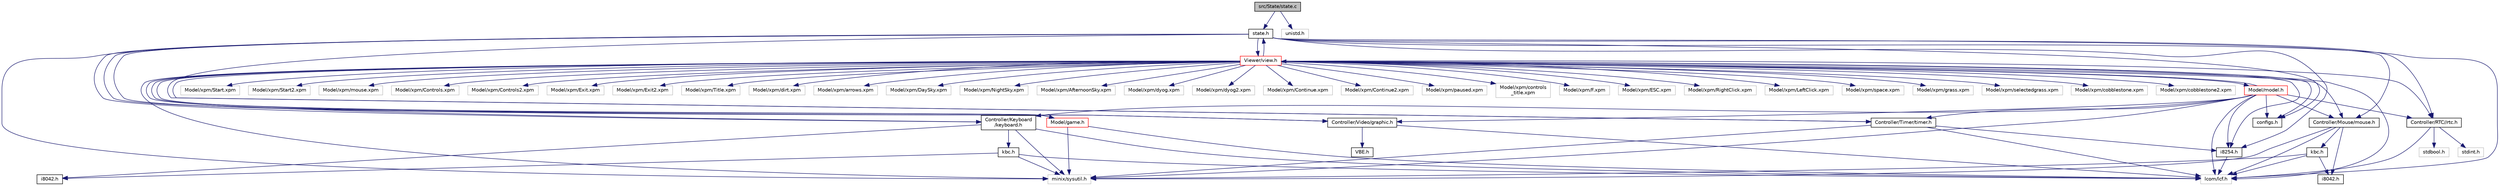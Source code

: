 digraph "src/State/state.c"
{
 // LATEX_PDF_SIZE
  edge [fontname="Helvetica",fontsize="10",labelfontname="Helvetica",labelfontsize="10"];
  node [fontname="Helvetica",fontsize="10",shape=record];
  Node1 [label="src/State/state.c",height=0.2,width=0.4,color="black", fillcolor="grey75", style="filled", fontcolor="black",tooltip=" "];
  Node1 -> Node2 [color="midnightblue",fontsize="10",style="solid"];
  Node2 [label="state.h",height=0.2,width=0.4,color="black", fillcolor="white", style="filled",URL="$state_8h.html",tooltip=" "];
  Node2 -> Node3 [color="midnightblue",fontsize="10",style="solid"];
  Node3 [label="minix/sysutil.h",height=0.2,width=0.4,color="grey75", fillcolor="white", style="filled",tooltip=" "];
  Node2 -> Node4 [color="midnightblue",fontsize="10",style="solid"];
  Node4 [label="lcom/lcf.h",height=0.2,width=0.4,color="grey75", fillcolor="white", style="filled",tooltip=" "];
  Node2 -> Node5 [color="midnightblue",fontsize="10",style="solid"];
  Node5 [label="Controller/Timer/timer.h",height=0.2,width=0.4,color="black", fillcolor="white", style="filled",URL="$timer_8h.html",tooltip=" "];
  Node5 -> Node3 [color="midnightblue",fontsize="10",style="solid"];
  Node5 -> Node4 [color="midnightblue",fontsize="10",style="solid"];
  Node5 -> Node6 [color="midnightblue",fontsize="10",style="solid"];
  Node6 [label="i8254.h",height=0.2,width=0.4,color="black", fillcolor="white", style="filled",URL="$i8254_8h.html",tooltip=" "];
  Node6 -> Node4 [color="midnightblue",fontsize="10",style="solid"];
  Node2 -> Node6 [color="midnightblue",fontsize="10",style="solid"];
  Node2 -> Node7 [color="midnightblue",fontsize="10",style="solid"];
  Node7 [label="Controller/Video/graphic.h",height=0.2,width=0.4,color="black", fillcolor="white", style="filled",URL="$graphic_8h.html",tooltip=" "];
  Node7 -> Node4 [color="midnightblue",fontsize="10",style="solid"];
  Node7 -> Node8 [color="midnightblue",fontsize="10",style="solid"];
  Node8 [label="VBE.h",height=0.2,width=0.4,color="black", fillcolor="white", style="filled",URL="$VBE_8h.html",tooltip=" "];
  Node2 -> Node9 [color="midnightblue",fontsize="10",style="solid"];
  Node9 [label="Controller/Keyboard\l/keyboard.h",height=0.2,width=0.4,color="black", fillcolor="white", style="filled",URL="$keyboard_8h.html",tooltip=" "];
  Node9 -> Node3 [color="midnightblue",fontsize="10",style="solid"];
  Node9 -> Node4 [color="midnightblue",fontsize="10",style="solid"];
  Node9 -> Node10 [color="midnightblue",fontsize="10",style="solid"];
  Node10 [label="i8042.h",height=0.2,width=0.4,color="black", fillcolor="white", style="filled",URL="$Keyboard_2i8042_8h.html",tooltip=" "];
  Node9 -> Node11 [color="midnightblue",fontsize="10",style="solid"];
  Node11 [label="kbc.h",height=0.2,width=0.4,color="black", fillcolor="white", style="filled",URL="$Keyboard_2kbc_8h.html",tooltip=" "];
  Node11 -> Node3 [color="midnightblue",fontsize="10",style="solid"];
  Node11 -> Node10 [color="midnightblue",fontsize="10",style="solid"];
  Node11 -> Node4 [color="midnightblue",fontsize="10",style="solid"];
  Node2 -> Node12 [color="midnightblue",fontsize="10",style="solid"];
  Node12 [label="Controller/Mouse/mouse.h",height=0.2,width=0.4,color="black", fillcolor="white", style="filled",URL="$mouse_8h.html",tooltip=" "];
  Node12 -> Node3 [color="midnightblue",fontsize="10",style="solid"];
  Node12 -> Node4 [color="midnightblue",fontsize="10",style="solid"];
  Node12 -> Node13 [color="midnightblue",fontsize="10",style="solid"];
  Node13 [label="i8042.h",height=0.2,width=0.4,color="black", fillcolor="white", style="filled",URL="$Mouse_2i8042_8h.html",tooltip=" "];
  Node12 -> Node14 [color="midnightblue",fontsize="10",style="solid"];
  Node14 [label="kbc.h",height=0.2,width=0.4,color="black", fillcolor="white", style="filled",URL="$Mouse_2kbc_8h.html",tooltip=" "];
  Node14 -> Node3 [color="midnightblue",fontsize="10",style="solid"];
  Node14 -> Node13 [color="midnightblue",fontsize="10",style="solid"];
  Node14 -> Node4 [color="midnightblue",fontsize="10",style="solid"];
  Node2 -> Node15 [color="midnightblue",fontsize="10",style="solid"];
  Node15 [label="Controller/RTC//rtc.h",height=0.2,width=0.4,color="black", fillcolor="white", style="filled",URL="$rtc_8h.html",tooltip=" "];
  Node15 -> Node4 [color="midnightblue",fontsize="10",style="solid"];
  Node15 -> Node16 [color="midnightblue",fontsize="10",style="solid"];
  Node16 [label="stdbool.h",height=0.2,width=0.4,color="grey75", fillcolor="white", style="filled",tooltip=" "];
  Node15 -> Node17 [color="midnightblue",fontsize="10",style="solid"];
  Node17 [label="stdint.h",height=0.2,width=0.4,color="grey75", fillcolor="white", style="filled",tooltip=" "];
  Node2 -> Node18 [color="midnightblue",fontsize="10",style="solid"];
  Node18 [label="configs.h",height=0.2,width=0.4,color="black", fillcolor="white", style="filled",URL="$configs_8h.html",tooltip=" "];
  Node2 -> Node19 [color="midnightblue",fontsize="10",style="solid"];
  Node19 [label="Viewer/view.h",height=0.2,width=0.4,color="red", fillcolor="white", style="filled",URL="$view_8h.html",tooltip=" "];
  Node19 -> Node3 [color="midnightblue",fontsize="10",style="solid"];
  Node19 -> Node4 [color="midnightblue",fontsize="10",style="solid"];
  Node19 -> Node5 [color="midnightblue",fontsize="10",style="solid"];
  Node19 -> Node6 [color="midnightblue",fontsize="10",style="solid"];
  Node19 -> Node7 [color="midnightblue",fontsize="10",style="solid"];
  Node19 -> Node9 [color="midnightblue",fontsize="10",style="solid"];
  Node19 -> Node12 [color="midnightblue",fontsize="10",style="solid"];
  Node19 -> Node15 [color="midnightblue",fontsize="10",style="solid"];
  Node19 -> Node20 [color="midnightblue",fontsize="10",style="solid"];
  Node20 [label="Model/model.h",height=0.2,width=0.4,color="red", fillcolor="white", style="filled",URL="$model_8h.html",tooltip=" "];
  Node20 -> Node3 [color="midnightblue",fontsize="10",style="solid"];
  Node20 -> Node4 [color="midnightblue",fontsize="10",style="solid"];
  Node20 -> Node5 [color="midnightblue",fontsize="10",style="solid"];
  Node20 -> Node6 [color="midnightblue",fontsize="10",style="solid"];
  Node20 -> Node7 [color="midnightblue",fontsize="10",style="solid"];
  Node20 -> Node9 [color="midnightblue",fontsize="10",style="solid"];
  Node20 -> Node12 [color="midnightblue",fontsize="10",style="solid"];
  Node20 -> Node15 [color="midnightblue",fontsize="10",style="solid"];
  Node20 -> Node18 [color="midnightblue",fontsize="10",style="solid"];
  Node20 -> Node19 [color="midnightblue",fontsize="10",style="solid"];
  Node19 -> Node22 [color="midnightblue",fontsize="10",style="solid"];
  Node22 [label="Model/game.h",height=0.2,width=0.4,color="red", fillcolor="white", style="filled",URL="$game_8h.html",tooltip=" "];
  Node22 -> Node3 [color="midnightblue",fontsize="10",style="solid"];
  Node22 -> Node4 [color="midnightblue",fontsize="10",style="solid"];
  Node19 -> Node18 [color="midnightblue",fontsize="10",style="solid"];
  Node19 -> Node2 [color="midnightblue",fontsize="10",style="solid"];
  Node19 -> Node23 [color="midnightblue",fontsize="10",style="solid"];
  Node23 [label="Model/xpm/Start.xpm",height=0.2,width=0.4,color="grey75", fillcolor="white", style="filled",tooltip=" "];
  Node19 -> Node24 [color="midnightblue",fontsize="10",style="solid"];
  Node24 [label="Model/xpm/Start2.xpm",height=0.2,width=0.4,color="grey75", fillcolor="white", style="filled",tooltip=" "];
  Node19 -> Node25 [color="midnightblue",fontsize="10",style="solid"];
  Node25 [label="Model/xpm/mouse.xpm",height=0.2,width=0.4,color="grey75", fillcolor="white", style="filled",tooltip=" "];
  Node19 -> Node26 [color="midnightblue",fontsize="10",style="solid"];
  Node26 [label="Model/xpm/Controls.xpm",height=0.2,width=0.4,color="grey75", fillcolor="white", style="filled",tooltip=" "];
  Node19 -> Node27 [color="midnightblue",fontsize="10",style="solid"];
  Node27 [label="Model/xpm/Controls2.xpm",height=0.2,width=0.4,color="grey75", fillcolor="white", style="filled",tooltip=" "];
  Node19 -> Node28 [color="midnightblue",fontsize="10",style="solid"];
  Node28 [label="Model/xpm/Exit.xpm",height=0.2,width=0.4,color="grey75", fillcolor="white", style="filled",tooltip=" "];
  Node19 -> Node29 [color="midnightblue",fontsize="10",style="solid"];
  Node29 [label="Model/xpm/Exit2.xpm",height=0.2,width=0.4,color="grey75", fillcolor="white", style="filled",tooltip=" "];
  Node19 -> Node30 [color="midnightblue",fontsize="10",style="solid"];
  Node30 [label="Model/xpm/Title.xpm",height=0.2,width=0.4,color="grey75", fillcolor="white", style="filled",tooltip=" "];
  Node19 -> Node31 [color="midnightblue",fontsize="10",style="solid"];
  Node31 [label="Model/xpm/dirt.xpm",height=0.2,width=0.4,color="grey75", fillcolor="white", style="filled",tooltip=" "];
  Node19 -> Node32 [color="midnightblue",fontsize="10",style="solid"];
  Node32 [label="Model/xpm/arrows.xpm",height=0.2,width=0.4,color="grey75", fillcolor="white", style="filled",tooltip=" "];
  Node19 -> Node33 [color="midnightblue",fontsize="10",style="solid"];
  Node33 [label="Model/xpm/DaySky.xpm",height=0.2,width=0.4,color="grey75", fillcolor="white", style="filled",tooltip=" "];
  Node19 -> Node34 [color="midnightblue",fontsize="10",style="solid"];
  Node34 [label="Model/xpm/NightSky.xpm",height=0.2,width=0.4,color="grey75", fillcolor="white", style="filled",tooltip=" "];
  Node19 -> Node35 [color="midnightblue",fontsize="10",style="solid"];
  Node35 [label="Model/xpm/AfternoonSky.xpm",height=0.2,width=0.4,color="grey75", fillcolor="white", style="filled",tooltip=" "];
  Node19 -> Node36 [color="midnightblue",fontsize="10",style="solid"];
  Node36 [label="Model/xpm/dyog.xpm",height=0.2,width=0.4,color="grey75", fillcolor="white", style="filled",tooltip=" "];
  Node19 -> Node37 [color="midnightblue",fontsize="10",style="solid"];
  Node37 [label="Model/xpm/dyog2.xpm",height=0.2,width=0.4,color="grey75", fillcolor="white", style="filled",tooltip=" "];
  Node19 -> Node38 [color="midnightblue",fontsize="10",style="solid"];
  Node38 [label="Model/xpm/Continue.xpm",height=0.2,width=0.4,color="grey75", fillcolor="white", style="filled",tooltip=" "];
  Node19 -> Node39 [color="midnightblue",fontsize="10",style="solid"];
  Node39 [label="Model/xpm/Continue2.xpm",height=0.2,width=0.4,color="grey75", fillcolor="white", style="filled",tooltip=" "];
  Node19 -> Node40 [color="midnightblue",fontsize="10",style="solid"];
  Node40 [label="Model/xpm/paused.xpm",height=0.2,width=0.4,color="grey75", fillcolor="white", style="filled",tooltip=" "];
  Node19 -> Node41 [color="midnightblue",fontsize="10",style="solid"];
  Node41 [label="Model/xpm/controls\l_title.xpm",height=0.2,width=0.4,color="grey75", fillcolor="white", style="filled",tooltip=" "];
  Node19 -> Node42 [color="midnightblue",fontsize="10",style="solid"];
  Node42 [label="Model/xpm/F.xpm",height=0.2,width=0.4,color="grey75", fillcolor="white", style="filled",tooltip=" "];
  Node19 -> Node43 [color="midnightblue",fontsize="10",style="solid"];
  Node43 [label="Model/xpm/ESC.xpm",height=0.2,width=0.4,color="grey75", fillcolor="white", style="filled",tooltip=" "];
  Node19 -> Node44 [color="midnightblue",fontsize="10",style="solid"];
  Node44 [label="Model/xpm/RightClick.xpm",height=0.2,width=0.4,color="grey75", fillcolor="white", style="filled",tooltip=" "];
  Node19 -> Node45 [color="midnightblue",fontsize="10",style="solid"];
  Node45 [label="Model/xpm/LeftClick.xpm",height=0.2,width=0.4,color="grey75", fillcolor="white", style="filled",tooltip=" "];
  Node19 -> Node46 [color="midnightblue",fontsize="10",style="solid"];
  Node46 [label="Model/xpm/space.xpm",height=0.2,width=0.4,color="grey75", fillcolor="white", style="filled",tooltip=" "];
  Node19 -> Node47 [color="midnightblue",fontsize="10",style="solid"];
  Node47 [label="Model/xpm/grass.xpm",height=0.2,width=0.4,color="grey75", fillcolor="white", style="filled",tooltip=" "];
  Node19 -> Node48 [color="midnightblue",fontsize="10",style="solid"];
  Node48 [label="Model/xpm/selectedgrass.xpm",height=0.2,width=0.4,color="grey75", fillcolor="white", style="filled",tooltip=" "];
  Node19 -> Node49 [color="midnightblue",fontsize="10",style="solid"];
  Node49 [label="Model/xpm/cobblestone.xpm",height=0.2,width=0.4,color="grey75", fillcolor="white", style="filled",tooltip=" "];
  Node19 -> Node50 [color="midnightblue",fontsize="10",style="solid"];
  Node50 [label="Model/xpm/cobblestone2.xpm",height=0.2,width=0.4,color="grey75", fillcolor="white", style="filled",tooltip=" "];
  Node2 -> Node22 [color="midnightblue",fontsize="10",style="solid"];
  Node1 -> Node88 [color="midnightblue",fontsize="10",style="solid"];
  Node88 [label="unistd.h",height=0.2,width=0.4,color="grey75", fillcolor="white", style="filled",tooltip=" "];
}
